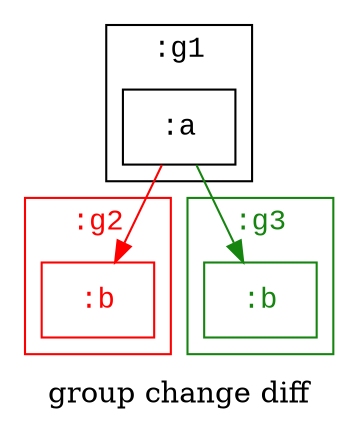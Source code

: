 digraph D {
    label="group change diff";
    
    subgraph cluster_node1 { /* :g1 */
        label=":g1";
        shape="rectangle";
        fontname="Courier New";
        
        node2 [fontname="Courier New",shape="rectangle",label=":a"]
    }
    
    subgraph cluster_node3 { /* :g2 */
        label=":g2";
        shape="rectangle";
        fontname="Courier New";
        color="#ff0000";
        fontcolor="#ff0000";
        
        node4 [color="#ff0000",fontcolor="#ff0000",fontname="Courier New",shape="rectangle",label=":b"]
    }
    
    subgraph cluster_node5 { /* :g3 */
        label=":g3";
        shape="rectangle";
        fontname="Courier New";
        color="#158510";
        fontcolor="#158510";
        
        node6 [color="#158510",fontcolor="#158510",fontname="Courier New",shape="rectangle",label=":b"]
    }
    
    node2 -> node4 [color="#ff0000",]
    node2 -> node6 [color="#158510",]
}
